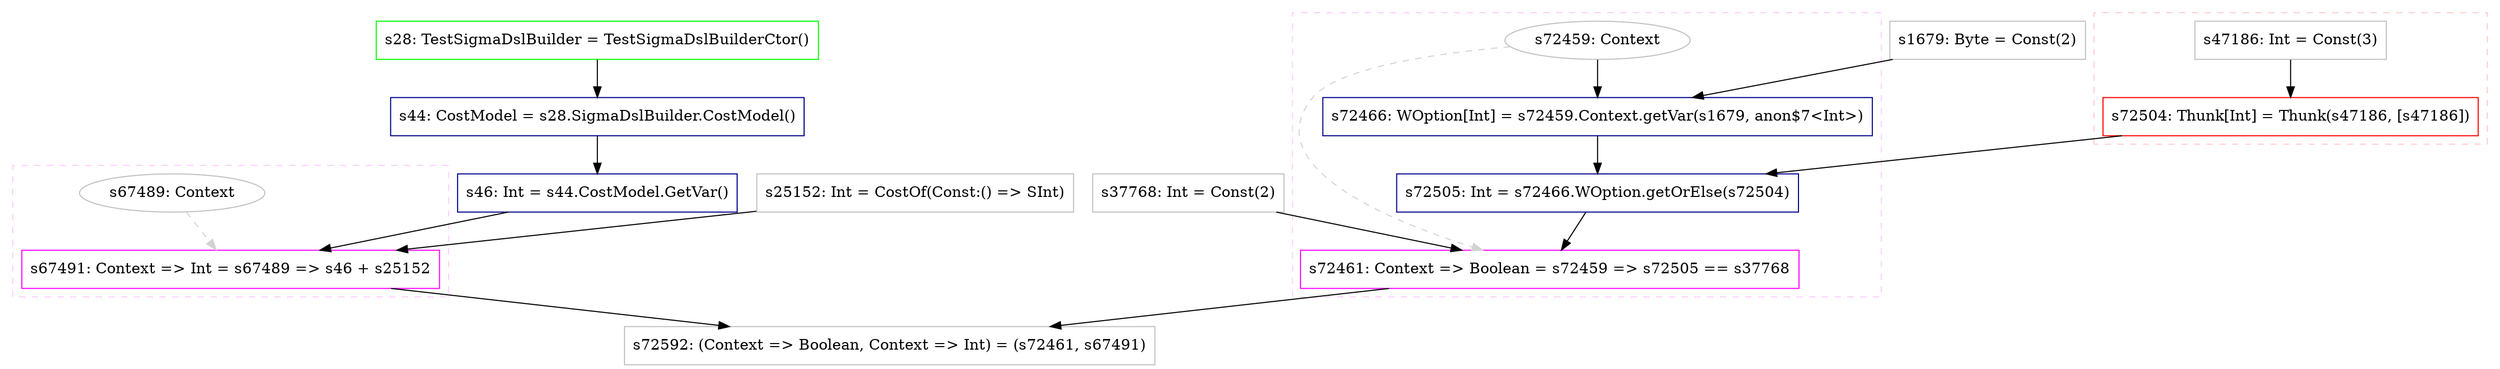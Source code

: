 digraph "OptGet3" {
concentrate=true
node [style=filled, fillcolor=orangered]

subgraph cluster_s72504 {
style=dashed; color="#FFCCCC"
"s72504" [
label="s72504: Thunk[Int] = Thunk(s47186, [s47186])"
shape=box, color=red, tooltip="s72504:Thunk[Int]", style=filled, fillcolor=white
]
"s47186" [
label="s47186: Int = Const(3)"
shape=box, color=gray, tooltip="s47186:Int", style=filled, fillcolor=white
]
{rank=sink; s72504}
}
"s37768" [
label="s37768: Int = Const(2)"
shape=box, color=gray, tooltip="s37768:Int", style=filled, fillcolor=white
]
"s1679" [
label="s1679: Byte = Const(2)"
shape=box, color=gray, tooltip="s1679:Byte", style=filled, fillcolor=white
]
subgraph cluster_s72461 {
style=dashed; color="#FFCCFF"
"s72459" [
label="s72459: Context"
shape=oval, color=gray, tooltip="s72459:Context", style=filled, fillcolor=white
]
"s72461" [
label="s72461: Context => Boolean = s72459 => s72505 == s37768"
shape=box, color=magenta, tooltip="s72461:Context => Boolean", style=filled, fillcolor=white
]
{rank=source; s72459}
"s72466" [
label="s72466: WOption[Int] = s72459.Context.getVar(s1679, anon$7<Int>)"
shape=box, color=darkblue, tooltip="s72466:WOption[Int]", style=filled, fillcolor=white
]
"s72505" [
label="s72505: Int = s72466.WOption.getOrElse(s72504)"
shape=box, color=darkblue, tooltip="s72505:Int", style=filled, fillcolor=white
]
{rank=sink; s72461}
}
"s28" [
label="s28: TestSigmaDslBuilder = TestSigmaDslBuilderCtor()"
shape=box, color=green, tooltip="s28:TestSigmaDslBuilder", style=filled, fillcolor=white
]
"s44" [
label="s44: CostModel = s28.SigmaDslBuilder.CostModel()"
shape=box, color=darkblue, tooltip="s44:CostModel", style=filled, fillcolor=white
]
"s46" [
label="s46: Int = s44.CostModel.GetVar()"
shape=box, color=darkblue, tooltip="s46:Int", style=filled, fillcolor=white
]
"s25152" [
label="s25152: Int = CostOf(Const:() => SInt)"
shape=box, color=gray, tooltip="s25152:Int", style=filled, fillcolor=white
]
subgraph cluster_s67491 {
style=dashed; color="#FFCCFF"
"s67489" [
label="s67489: Context"
shape=oval, color=gray, tooltip="s67489:Context", style=filled, fillcolor=white
]
"s67491" [
label="s67491: Context => Int = s67489 => s46 + s25152"
shape=box, color=magenta, tooltip="s67491:Context => Int", style=filled, fillcolor=white
]
{rank=source; s67489}
{rank=sink; s67491}
}
"s72592" [
label="s72592: (Context => Boolean, Context => Int) = (s72461, s67491)"
shape=box, color=gray, tooltip="s72592:(Context => Boolean, Context => Int)", style=filled, fillcolor=white
]
"s44" -> "s46" [style=solid]
"s47186" -> "s72504" [style=solid]
"s28" -> "s44" [style=solid]
"s67489" -> "s67491" [style=dashed, color=lightgray, weight=0]
"s46" -> "s67491" [style=solid]
"s25152" -> "s67491" [style=solid]
"s72459" -> "s72461" [style=dashed, color=lightgray, weight=0]
"s72505" -> "s72461" [style=solid]
"s37768" -> "s72461" [style=solid]
"s72459" -> "s72466" [style=solid]
"s1679" -> "s72466" [style=solid]
"s72466" -> "s72505" [style=solid]
"s72504" -> "s72505" [style=solid]
"s72461" -> "s72592" [style=solid]
"s67491" -> "s72592" [style=solid]
}
